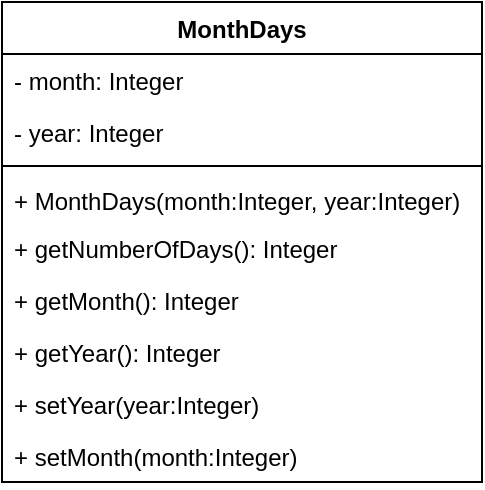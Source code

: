 <mxfile version="20.1.1" type="device"><diagram id="A1BFBNF7jlw-sY3lCvq3" name="Page-1"><mxGraphModel dx="868" dy="460" grid="1" gridSize="10" guides="1" tooltips="1" connect="1" arrows="1" fold="1" page="1" pageScale="1" pageWidth="850" pageHeight="1100" math="0" shadow="0"><root><mxCell id="0"/><mxCell id="1" parent="0"/><mxCell id="W4Nv6lWFrG3oZgHYl3q0-1" value="MonthDays" style="swimlane;fontStyle=1;align=center;verticalAlign=top;childLayout=stackLayout;horizontal=1;startSize=26;horizontalStack=0;resizeParent=1;resizeParentMax=0;resizeLast=0;collapsible=1;marginBottom=0;" vertex="1" parent="1"><mxGeometry x="305" y="90" width="240" height="240" as="geometry"><mxRectangle x="345" y="60" width="110" height="30" as="alternateBounds"/></mxGeometry></mxCell><mxCell id="W4Nv6lWFrG3oZgHYl3q0-2" value="- month: Integer" style="text;strokeColor=none;fillColor=none;align=left;verticalAlign=top;spacingLeft=4;spacingRight=4;overflow=hidden;rotatable=0;points=[[0,0.5],[1,0.5]];portConstraint=eastwest;" vertex="1" parent="W4Nv6lWFrG3oZgHYl3q0-1"><mxGeometry y="26" width="240" height="26" as="geometry"/></mxCell><mxCell id="W4Nv6lWFrG3oZgHYl3q0-3" value="- year: Integer" style="text;strokeColor=none;fillColor=none;align=left;verticalAlign=top;spacingLeft=4;spacingRight=4;overflow=hidden;rotatable=0;points=[[0,0.5],[1,0.5]];portConstraint=eastwest;" vertex="1" parent="W4Nv6lWFrG3oZgHYl3q0-1"><mxGeometry y="52" width="240" height="26" as="geometry"/></mxCell><mxCell id="W4Nv6lWFrG3oZgHYl3q0-4" value="" style="line;strokeWidth=1;fillColor=none;align=left;verticalAlign=middle;spacingTop=-1;spacingLeft=3;spacingRight=3;rotatable=0;labelPosition=right;points=[];portConstraint=eastwest;" vertex="1" parent="W4Nv6lWFrG3oZgHYl3q0-1"><mxGeometry y="78" width="240" height="8" as="geometry"/></mxCell><mxCell id="W4Nv6lWFrG3oZgHYl3q0-5" value="+ MonthDays(month:Integer, year:Integer)" style="text;strokeColor=none;fillColor=none;align=left;verticalAlign=top;spacingLeft=4;spacingRight=4;overflow=hidden;rotatable=0;points=[[0,0.5],[1,0.5]];portConstraint=eastwest;" vertex="1" parent="W4Nv6lWFrG3oZgHYl3q0-1"><mxGeometry y="86" width="240" height="24" as="geometry"/></mxCell><mxCell id="W4Nv6lWFrG3oZgHYl3q0-6" value="+ getNumberOfDays(): Integer" style="text;strokeColor=none;fillColor=none;align=left;verticalAlign=top;spacingLeft=4;spacingRight=4;overflow=hidden;rotatable=0;points=[[0,0.5],[1,0.5]];portConstraint=eastwest;" vertex="1" parent="W4Nv6lWFrG3oZgHYl3q0-1"><mxGeometry y="110" width="240" height="26" as="geometry"/></mxCell><mxCell id="W4Nv6lWFrG3oZgHYl3q0-7" value="+ getMonth(): Integer" style="text;strokeColor=none;fillColor=none;align=left;verticalAlign=top;spacingLeft=4;spacingRight=4;overflow=hidden;rotatable=0;points=[[0,0.5],[1,0.5]];portConstraint=eastwest;" vertex="1" parent="W4Nv6lWFrG3oZgHYl3q0-1"><mxGeometry y="136" width="240" height="26" as="geometry"/></mxCell><mxCell id="W4Nv6lWFrG3oZgHYl3q0-8" value="+ getYear(): Integer" style="text;strokeColor=none;fillColor=none;align=left;verticalAlign=top;spacingLeft=4;spacingRight=4;overflow=hidden;rotatable=0;points=[[0,0.5],[1,0.5]];portConstraint=eastwest;" vertex="1" parent="W4Nv6lWFrG3oZgHYl3q0-1"><mxGeometry y="162" width="240" height="26" as="geometry"/></mxCell><mxCell id="W4Nv6lWFrG3oZgHYl3q0-9" value="+ setYear(year:Integer)" style="text;strokeColor=none;fillColor=none;align=left;verticalAlign=top;spacingLeft=4;spacingRight=4;overflow=hidden;rotatable=0;points=[[0,0.5],[1,0.5]];portConstraint=eastwest;" vertex="1" parent="W4Nv6lWFrG3oZgHYl3q0-1"><mxGeometry y="188" width="240" height="26" as="geometry"/></mxCell><mxCell id="W4Nv6lWFrG3oZgHYl3q0-10" value="+ setMonth(month:Integer)" style="text;strokeColor=none;fillColor=none;align=left;verticalAlign=top;spacingLeft=4;spacingRight=4;overflow=hidden;rotatable=0;points=[[0,0.5],[1,0.5]];portConstraint=eastwest;" vertex="1" parent="W4Nv6lWFrG3oZgHYl3q0-1"><mxGeometry y="214" width="240" height="26" as="geometry"/></mxCell></root></mxGraphModel></diagram></mxfile>